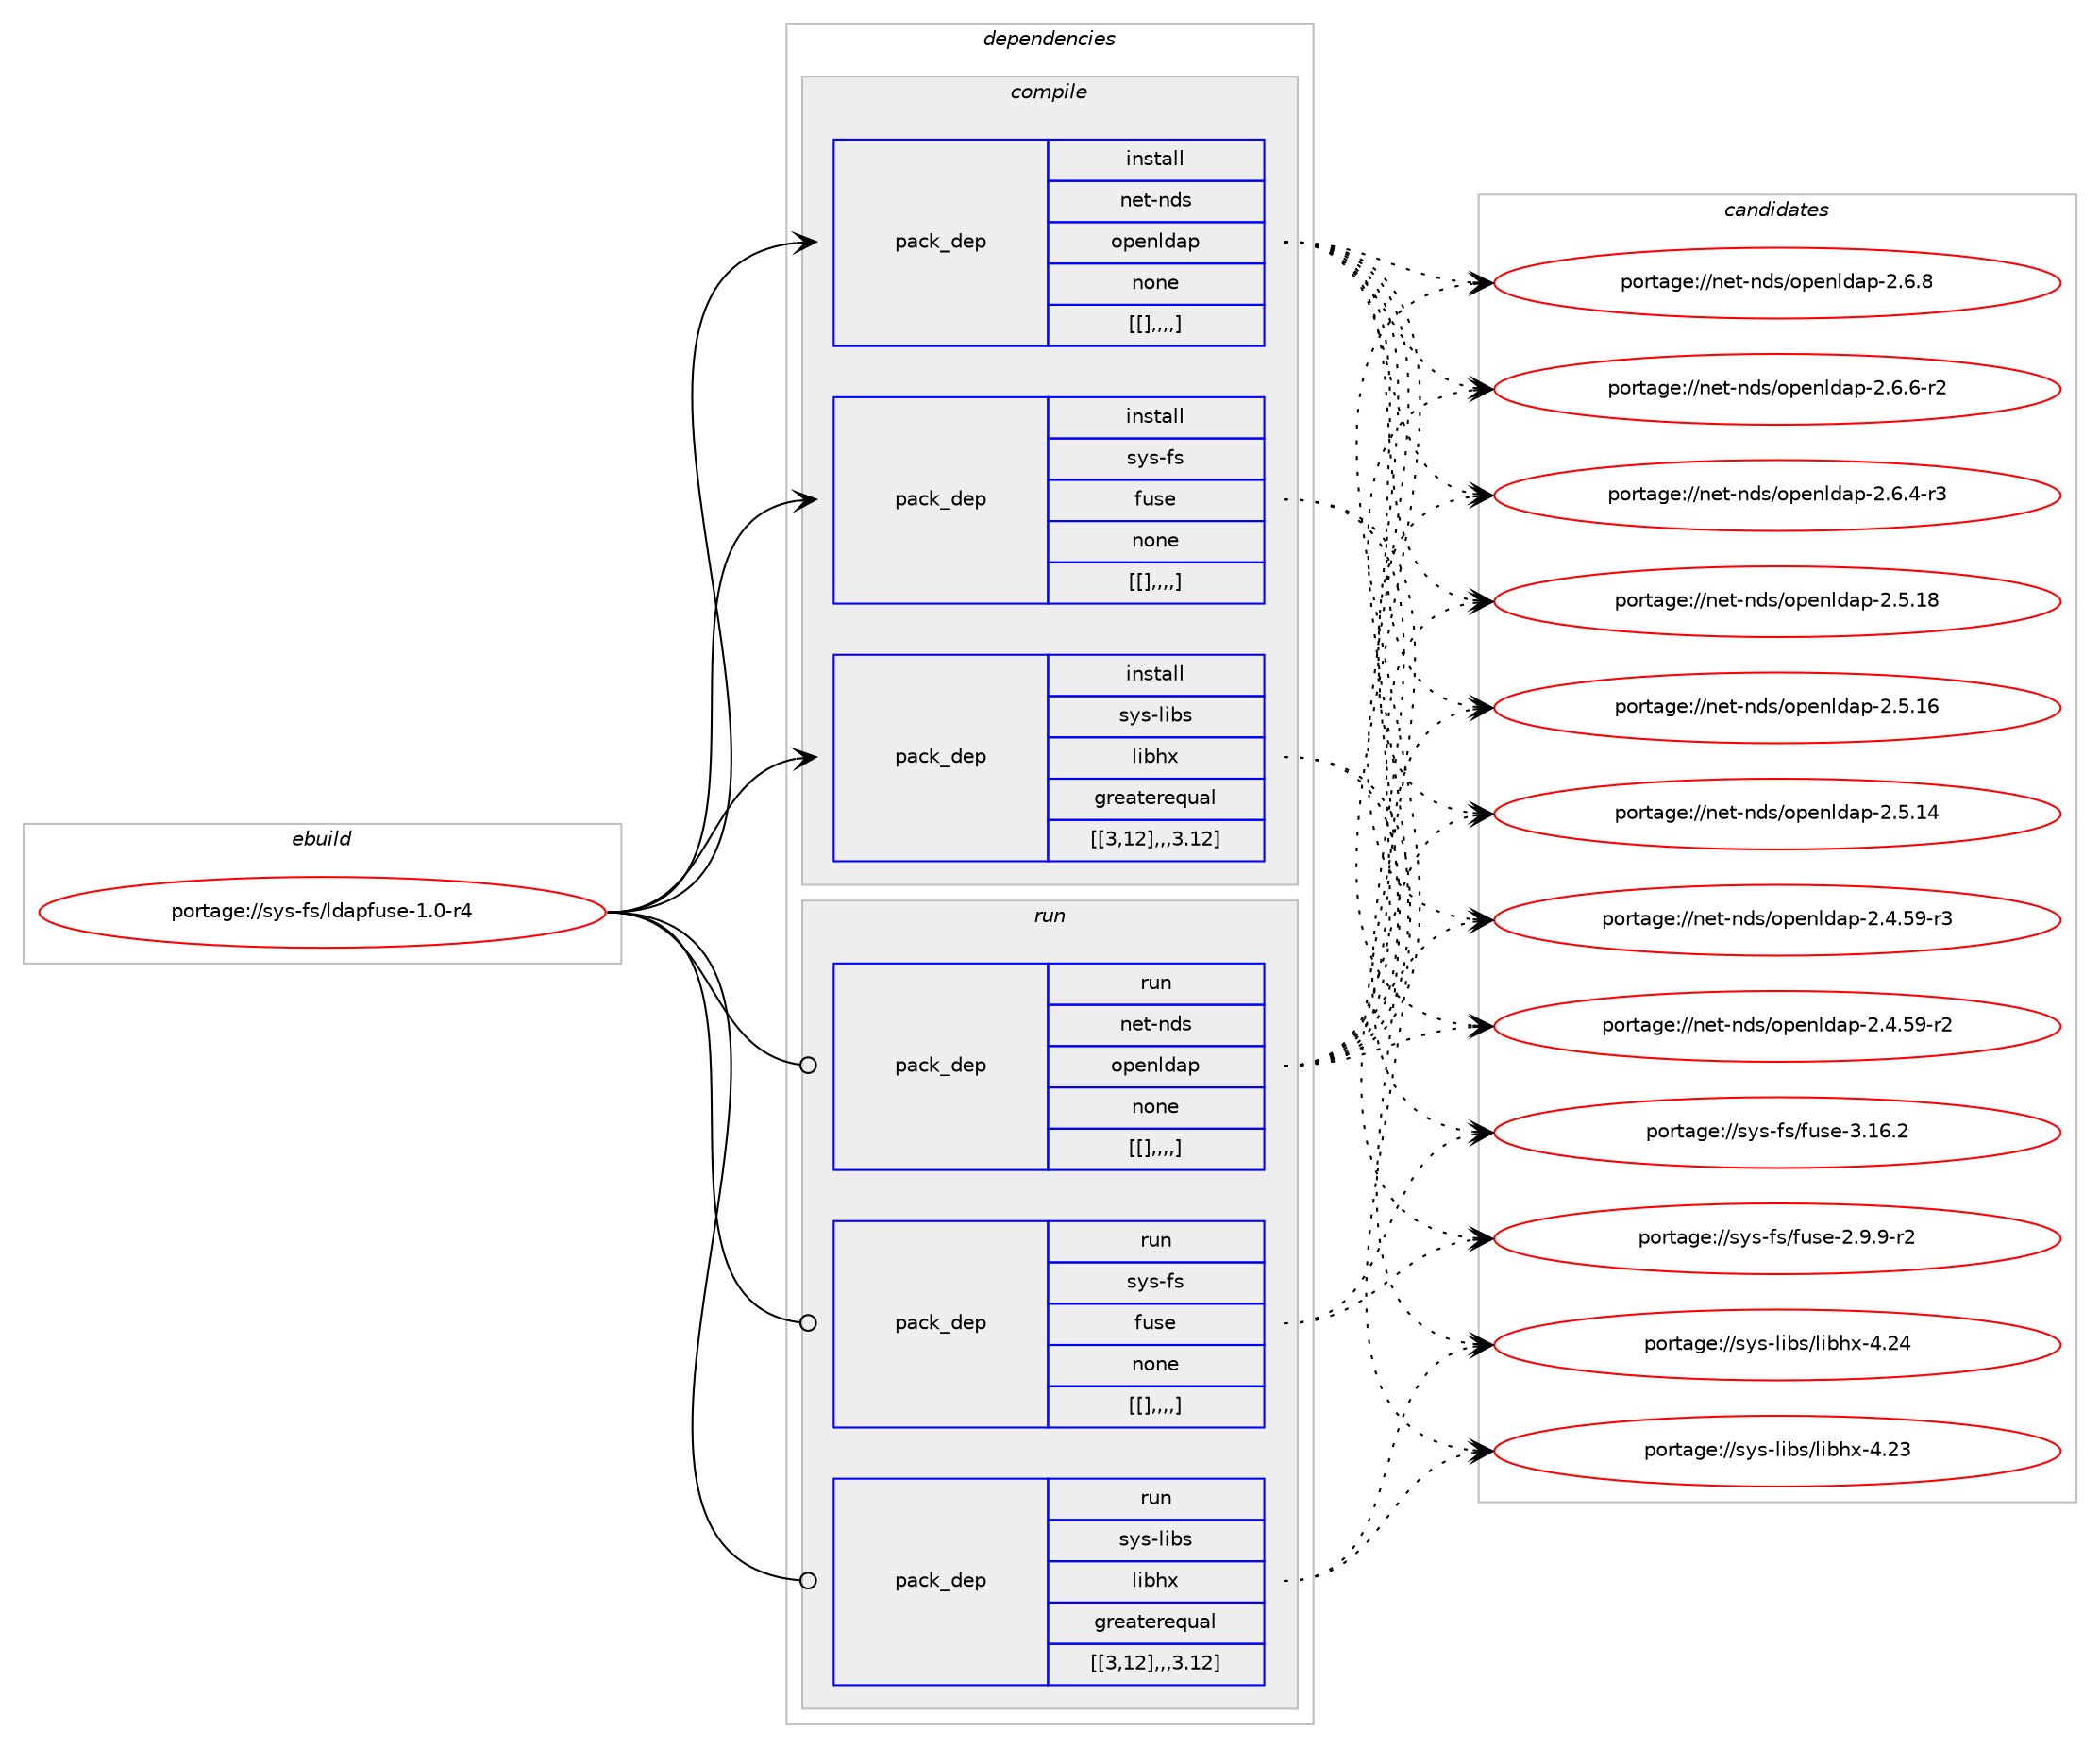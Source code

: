 digraph prolog {

# *************
# Graph options
# *************

newrank=true;
concentrate=true;
compound=true;
graph [rankdir=LR,fontname=Helvetica,fontsize=10,ranksep=1.5];#, ranksep=2.5, nodesep=0.2];
edge  [arrowhead=vee];
node  [fontname=Helvetica,fontsize=10];

# **********
# The ebuild
# **********

subgraph cluster_leftcol {
color=gray;
label=<<i>ebuild</i>>;
id [label="portage://sys-fs/ldapfuse-1.0-r4", color=red, width=4, href="../sys-fs/ldapfuse-1.0-r4.svg"];
}

# ****************
# The dependencies
# ****************

subgraph cluster_midcol {
color=gray;
label=<<i>dependencies</i>>;
subgraph cluster_compile {
fillcolor="#eeeeee";
style=filled;
label=<<i>compile</i>>;
subgraph pack997 {
dependency1275 [label=<<TABLE BORDER="0" CELLBORDER="1" CELLSPACING="0" CELLPADDING="4" WIDTH="220"><TR><TD ROWSPAN="6" CELLPADDING="30">pack_dep</TD></TR><TR><TD WIDTH="110">install</TD></TR><TR><TD>net-nds</TD></TR><TR><TD>openldap</TD></TR><TR><TD>none</TD></TR><TR><TD>[[],,,,]</TD></TR></TABLE>>, shape=none, color=blue];
}
id:e -> dependency1275:w [weight=20,style="solid",arrowhead="vee"];
subgraph pack1002 {
dependency1281 [label=<<TABLE BORDER="0" CELLBORDER="1" CELLSPACING="0" CELLPADDING="4" WIDTH="220"><TR><TD ROWSPAN="6" CELLPADDING="30">pack_dep</TD></TR><TR><TD WIDTH="110">install</TD></TR><TR><TD>sys-fs</TD></TR><TR><TD>fuse</TD></TR><TR><TD>none</TD></TR><TR><TD>[[],,,,]</TD></TR></TABLE>>, shape=none, color=blue];
}
id:e -> dependency1281:w [weight=20,style="solid",arrowhead="vee"];
subgraph pack1006 {
dependency1286 [label=<<TABLE BORDER="0" CELLBORDER="1" CELLSPACING="0" CELLPADDING="4" WIDTH="220"><TR><TD ROWSPAN="6" CELLPADDING="30">pack_dep</TD></TR><TR><TD WIDTH="110">install</TD></TR><TR><TD>sys-libs</TD></TR><TR><TD>libhx</TD></TR><TR><TD>greaterequal</TD></TR><TR><TD>[[3,12],,,3.12]</TD></TR></TABLE>>, shape=none, color=blue];
}
id:e -> dependency1286:w [weight=20,style="solid",arrowhead="vee"];
}
subgraph cluster_compileandrun {
fillcolor="#eeeeee";
style=filled;
label=<<i>compile and run</i>>;
}
subgraph cluster_run {
fillcolor="#eeeeee";
style=filled;
label=<<i>run</i>>;
subgraph pack1009 {
dependency1292 [label=<<TABLE BORDER="0" CELLBORDER="1" CELLSPACING="0" CELLPADDING="4" WIDTH="220"><TR><TD ROWSPAN="6" CELLPADDING="30">pack_dep</TD></TR><TR><TD WIDTH="110">run</TD></TR><TR><TD>net-nds</TD></TR><TR><TD>openldap</TD></TR><TR><TD>none</TD></TR><TR><TD>[[],,,,]</TD></TR></TABLE>>, shape=none, color=blue];
}
id:e -> dependency1292:w [weight=20,style="solid",arrowhead="odot"];
subgraph pack1013 {
dependency1296 [label=<<TABLE BORDER="0" CELLBORDER="1" CELLSPACING="0" CELLPADDING="4" WIDTH="220"><TR><TD ROWSPAN="6" CELLPADDING="30">pack_dep</TD></TR><TR><TD WIDTH="110">run</TD></TR><TR><TD>sys-fs</TD></TR><TR><TD>fuse</TD></TR><TR><TD>none</TD></TR><TR><TD>[[],,,,]</TD></TR></TABLE>>, shape=none, color=blue];
}
id:e -> dependency1296:w [weight=20,style="solid",arrowhead="odot"];
subgraph pack1016 {
dependency1300 [label=<<TABLE BORDER="0" CELLBORDER="1" CELLSPACING="0" CELLPADDING="4" WIDTH="220"><TR><TD ROWSPAN="6" CELLPADDING="30">pack_dep</TD></TR><TR><TD WIDTH="110">run</TD></TR><TR><TD>sys-libs</TD></TR><TR><TD>libhx</TD></TR><TR><TD>greaterequal</TD></TR><TR><TD>[[3,12],,,3.12]</TD></TR></TABLE>>, shape=none, color=blue];
}
id:e -> dependency1300:w [weight=20,style="solid",arrowhead="odot"];
}
}

# **************
# The candidates
# **************

subgraph cluster_choices {
rank=same;
color=gray;
label=<<i>candidates</i>>;

subgraph choice916 {
color=black;
nodesep=1;
choice110101116451101001154711111210111010810097112455046544656 [label="portage://net-nds/openldap-2.6.8", color=red, width=4,href="../net-nds/openldap-2.6.8.svg"];
choice1101011164511010011547111112101110108100971124550465446544511450 [label="portage://net-nds/openldap-2.6.6-r2", color=red, width=4,href="../net-nds/openldap-2.6.6-r2.svg"];
choice1101011164511010011547111112101110108100971124550465446524511451 [label="portage://net-nds/openldap-2.6.4-r3", color=red, width=4,href="../net-nds/openldap-2.6.4-r3.svg"];
choice11010111645110100115471111121011101081009711245504653464956 [label="portage://net-nds/openldap-2.5.18", color=red, width=4,href="../net-nds/openldap-2.5.18.svg"];
choice11010111645110100115471111121011101081009711245504653464954 [label="portage://net-nds/openldap-2.5.16", color=red, width=4,href="../net-nds/openldap-2.5.16.svg"];
choice11010111645110100115471111121011101081009711245504653464952 [label="portage://net-nds/openldap-2.5.14", color=red, width=4,href="../net-nds/openldap-2.5.14.svg"];
choice110101116451101001154711111210111010810097112455046524653574511451 [label="portage://net-nds/openldap-2.4.59-r3", color=red, width=4,href="../net-nds/openldap-2.4.59-r3.svg"];
choice110101116451101001154711111210111010810097112455046524653574511450 [label="portage://net-nds/openldap-2.4.59-r2", color=red, width=4,href="../net-nds/openldap-2.4.59-r2.svg"];
dependency1275:e -> choice110101116451101001154711111210111010810097112455046544656:w [style=dotted,weight="100"];
dependency1275:e -> choice1101011164511010011547111112101110108100971124550465446544511450:w [style=dotted,weight="100"];
dependency1275:e -> choice1101011164511010011547111112101110108100971124550465446524511451:w [style=dotted,weight="100"];
dependency1275:e -> choice11010111645110100115471111121011101081009711245504653464956:w [style=dotted,weight="100"];
dependency1275:e -> choice11010111645110100115471111121011101081009711245504653464954:w [style=dotted,weight="100"];
dependency1275:e -> choice11010111645110100115471111121011101081009711245504653464952:w [style=dotted,weight="100"];
dependency1275:e -> choice110101116451101001154711111210111010810097112455046524653574511451:w [style=dotted,weight="100"];
dependency1275:e -> choice110101116451101001154711111210111010810097112455046524653574511450:w [style=dotted,weight="100"];
}
subgraph choice925 {
color=black;
nodesep=1;
choice115121115451021154710211711510145514649544650 [label="portage://sys-fs/fuse-3.16.2", color=red, width=4,href="../sys-fs/fuse-3.16.2.svg"];
choice11512111545102115471021171151014550465746574511450 [label="portage://sys-fs/fuse-2.9.9-r2", color=red, width=4,href="../sys-fs/fuse-2.9.9-r2.svg"];
dependency1281:e -> choice115121115451021154710211711510145514649544650:w [style=dotted,weight="100"];
dependency1281:e -> choice11512111545102115471021171151014550465746574511450:w [style=dotted,weight="100"];
}
subgraph choice929 {
color=black;
nodesep=1;
choice115121115451081059811547108105981041204552465052 [label="portage://sys-libs/libhx-4.24", color=red, width=4,href="../sys-libs/libhx-4.24.svg"];
choice115121115451081059811547108105981041204552465051 [label="portage://sys-libs/libhx-4.23", color=red, width=4,href="../sys-libs/libhx-4.23.svg"];
dependency1286:e -> choice115121115451081059811547108105981041204552465052:w [style=dotted,weight="100"];
dependency1286:e -> choice115121115451081059811547108105981041204552465051:w [style=dotted,weight="100"];
}
subgraph choice933 {
color=black;
nodesep=1;
choice110101116451101001154711111210111010810097112455046544656 [label="portage://net-nds/openldap-2.6.8", color=red, width=4,href="../net-nds/openldap-2.6.8.svg"];
choice1101011164511010011547111112101110108100971124550465446544511450 [label="portage://net-nds/openldap-2.6.6-r2", color=red, width=4,href="../net-nds/openldap-2.6.6-r2.svg"];
choice1101011164511010011547111112101110108100971124550465446524511451 [label="portage://net-nds/openldap-2.6.4-r3", color=red, width=4,href="../net-nds/openldap-2.6.4-r3.svg"];
choice11010111645110100115471111121011101081009711245504653464956 [label="portage://net-nds/openldap-2.5.18", color=red, width=4,href="../net-nds/openldap-2.5.18.svg"];
choice11010111645110100115471111121011101081009711245504653464954 [label="portage://net-nds/openldap-2.5.16", color=red, width=4,href="../net-nds/openldap-2.5.16.svg"];
choice11010111645110100115471111121011101081009711245504653464952 [label="portage://net-nds/openldap-2.5.14", color=red, width=4,href="../net-nds/openldap-2.5.14.svg"];
choice110101116451101001154711111210111010810097112455046524653574511451 [label="portage://net-nds/openldap-2.4.59-r3", color=red, width=4,href="../net-nds/openldap-2.4.59-r3.svg"];
choice110101116451101001154711111210111010810097112455046524653574511450 [label="portage://net-nds/openldap-2.4.59-r2", color=red, width=4,href="../net-nds/openldap-2.4.59-r2.svg"];
dependency1292:e -> choice110101116451101001154711111210111010810097112455046544656:w [style=dotted,weight="100"];
dependency1292:e -> choice1101011164511010011547111112101110108100971124550465446544511450:w [style=dotted,weight="100"];
dependency1292:e -> choice1101011164511010011547111112101110108100971124550465446524511451:w [style=dotted,weight="100"];
dependency1292:e -> choice11010111645110100115471111121011101081009711245504653464956:w [style=dotted,weight="100"];
dependency1292:e -> choice11010111645110100115471111121011101081009711245504653464954:w [style=dotted,weight="100"];
dependency1292:e -> choice11010111645110100115471111121011101081009711245504653464952:w [style=dotted,weight="100"];
dependency1292:e -> choice110101116451101001154711111210111010810097112455046524653574511451:w [style=dotted,weight="100"];
dependency1292:e -> choice110101116451101001154711111210111010810097112455046524653574511450:w [style=dotted,weight="100"];
}
subgraph choice941 {
color=black;
nodesep=1;
choice115121115451021154710211711510145514649544650 [label="portage://sys-fs/fuse-3.16.2", color=red, width=4,href="../sys-fs/fuse-3.16.2.svg"];
choice11512111545102115471021171151014550465746574511450 [label="portage://sys-fs/fuse-2.9.9-r2", color=red, width=4,href="../sys-fs/fuse-2.9.9-r2.svg"];
dependency1296:e -> choice115121115451021154710211711510145514649544650:w [style=dotted,weight="100"];
dependency1296:e -> choice11512111545102115471021171151014550465746574511450:w [style=dotted,weight="100"];
}
subgraph choice943 {
color=black;
nodesep=1;
choice115121115451081059811547108105981041204552465052 [label="portage://sys-libs/libhx-4.24", color=red, width=4,href="../sys-libs/libhx-4.24.svg"];
choice115121115451081059811547108105981041204552465051 [label="portage://sys-libs/libhx-4.23", color=red, width=4,href="../sys-libs/libhx-4.23.svg"];
dependency1300:e -> choice115121115451081059811547108105981041204552465052:w [style=dotted,weight="100"];
dependency1300:e -> choice115121115451081059811547108105981041204552465051:w [style=dotted,weight="100"];
}
}

}

